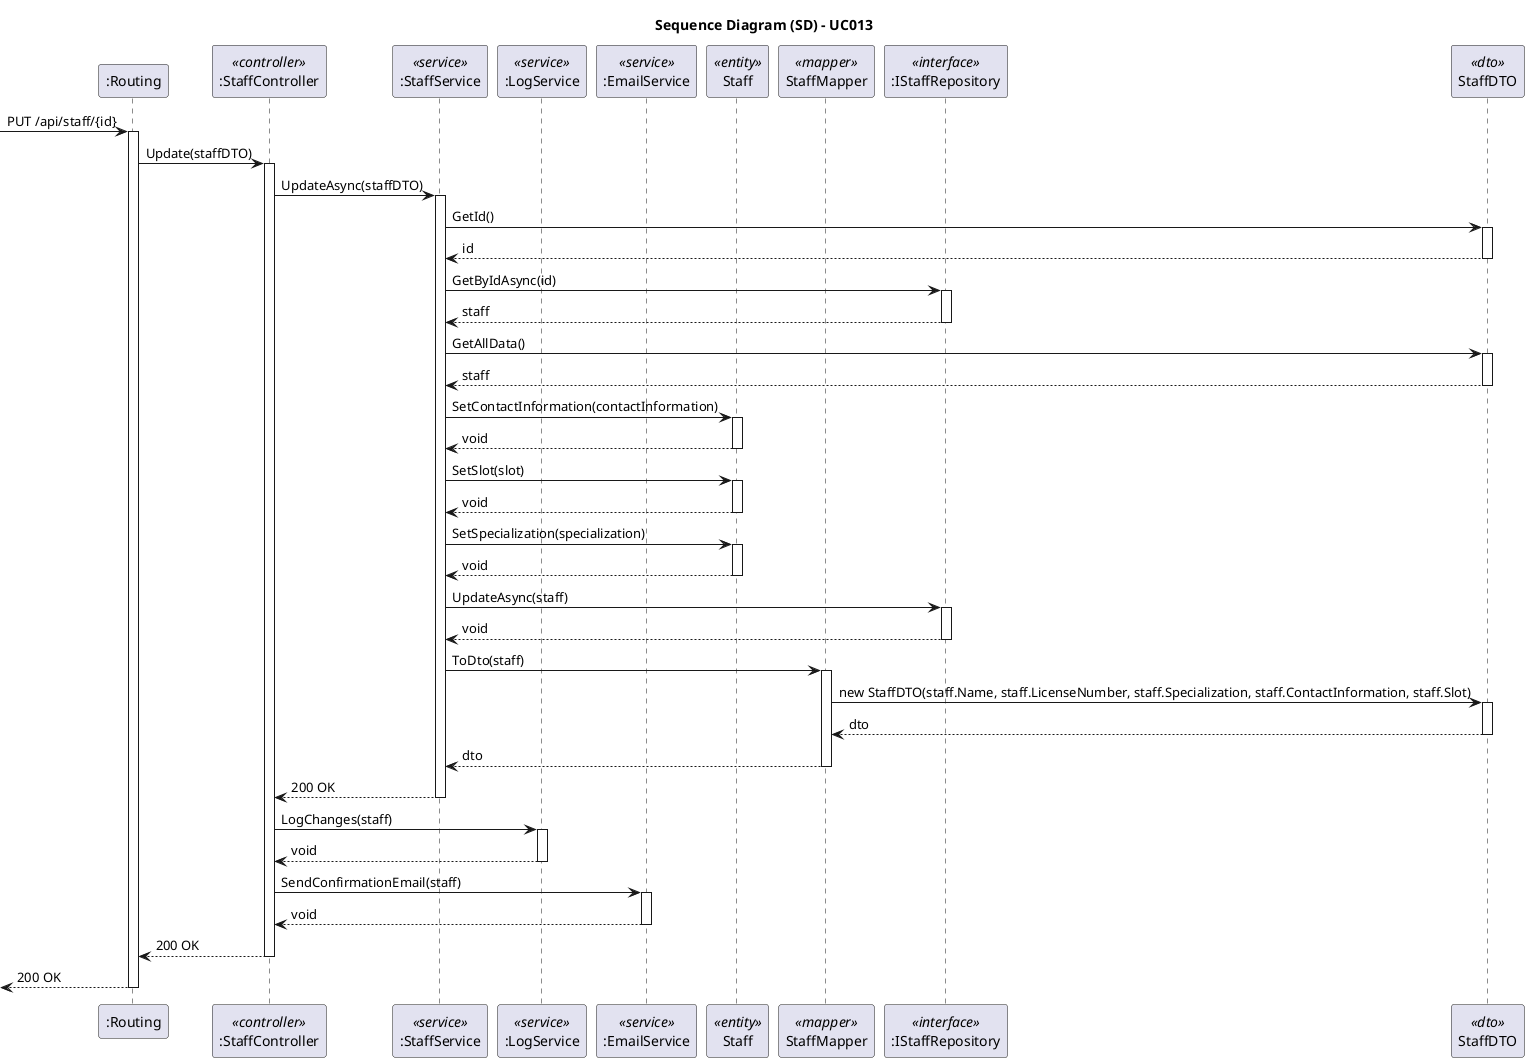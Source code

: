 @startuml
skinparam packageStyle rectangle
skinparam shadowing false
skinparam linetype polyline

skinparam classAttributeIconSize 0

title Sequence Diagram (SD) - UC013

participant ":Routing" as Routing
participant ":StaffController" as Controller <<controller>>
participant ":StaffService" as Service <<service>>
participant ":LogService" as LogService <<service>>
participant ":EmailService" as EmailService <<service>>
participant "Staff" as Staff <<entity>>
participant "StaffMapper" as Mapper <<mapper>>
participant ":IStaffRepository" as IRepository <<interface>>
participant "StaffDTO" as StaffDTO <<dto>>

-> Routing: PUT /api/staff/{id}
activate Routing

Routing -> Controller: Update(staffDTO)
activate Controller

Controller -> Service: UpdateAsync(staffDTO)
activate Service

    Service -> StaffDTO: GetId()
    activate StaffDTO
        StaffDTO --> Service: id
    deactivate StaffDTO

    Service -> IRepository: GetByIdAsync(id)
    activate IRepository
        IRepository --> Service: staff
    deactivate IRepository

    Service -> StaffDTO: GetAllData()
    activate StaffDTO
        StaffDTO --> Service: staff
    deactivate StaffDTO

    Service -> Staff: SetContactInformation(contactInformation)
    activate Staff
        Staff --> Service: void
    deactivate Staff

    Service -> Staff: SetSlot(slot)
    activate Staff
        Staff --> Service: void
    deactivate Staff

    Service -> Staff: SetSpecialization(specialization)
    activate Staff
        Staff --> Service: void
    deactivate Staff

    Service -> IRepository: UpdateAsync(staff)
    activate IRepository
        IRepository --> Service: void
    deactivate IRepository

    Service -> Mapper: ToDto(staff)
    activate Mapper
        Mapper -> StaffDTO: new StaffDTO(staff.Name, staff.LicenseNumber, staff.Specialization, staff.ContactInformation, staff.Slot)
        activate StaffDTO
            StaffDTO --> Mapper: dto
        deactivate StaffDTO
        Mapper --> Service: dto
    deactivate Mapper

    Service --> Controller: 200 OK 
deactivate Service

Controller -> LogService: LogChanges(staff)
activate LogService
    LogService --> Controller: void
deactivate LogService

Controller -> EmailService: SendConfirmationEmail(staff)
activate EmailService
    EmailService --> Controller: void
deactivate EmailService

Controller --> Routing: 200 OK
deactivate Controller

<-- Routing: 200 OK
deactivate Routing

@enduml